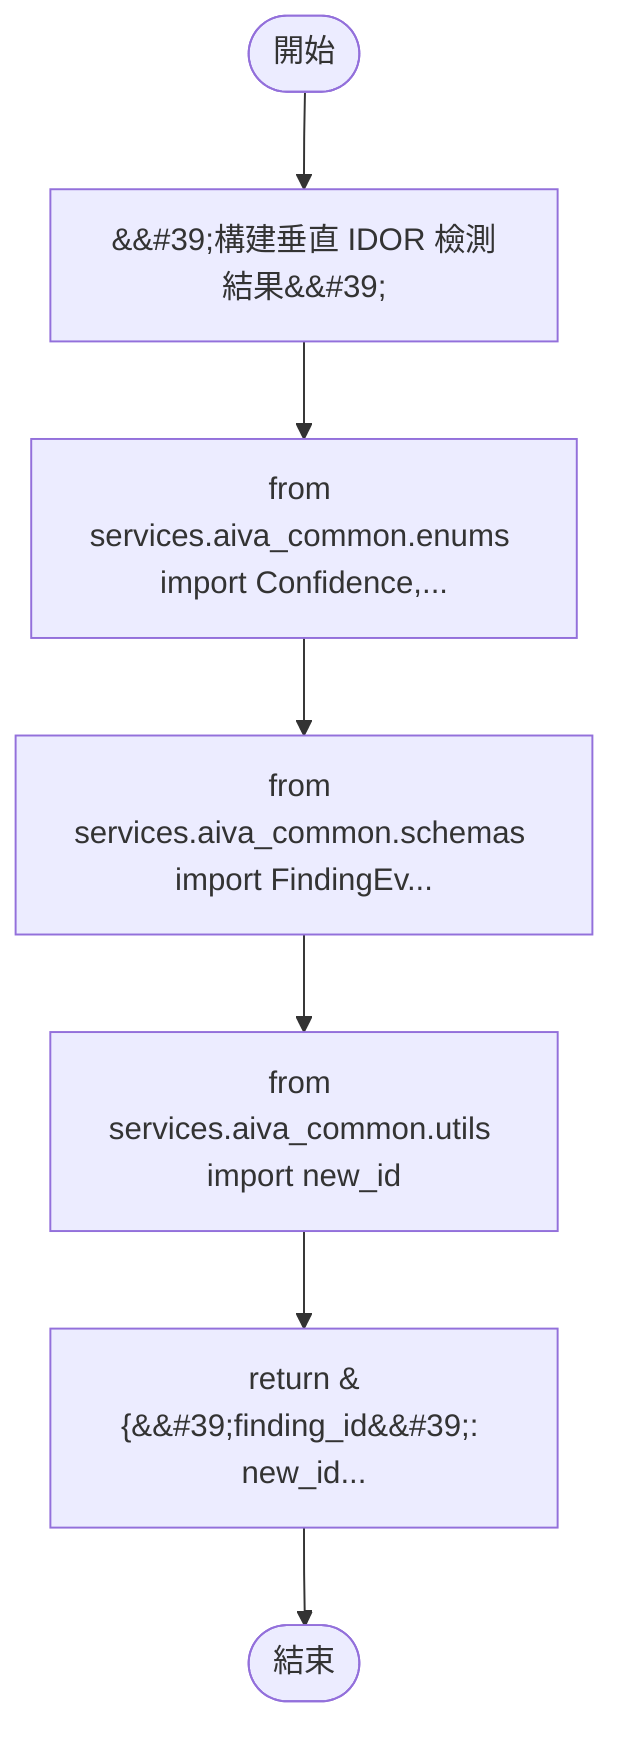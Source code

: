 flowchart TB
    n1([開始])
    n2([結束])
    n3[&amp;&#35;39;構建垂直 IDOR 檢測結果&amp;&#35;39;]
    n4[from services.aiva_common.enums import Confidence,...]
    n5[from services.aiva_common.schemas import FindingEv...]
    n6[from services.aiva_common.utils import new_id]
    n7[return &#123;&amp;&#35;39;finding_id&amp;&#35;39;: new_id...]
    n1 --> n3
    n3 --> n4
    n4 --> n5
    n5 --> n6
    n6 --> n7
    n7 --> n2